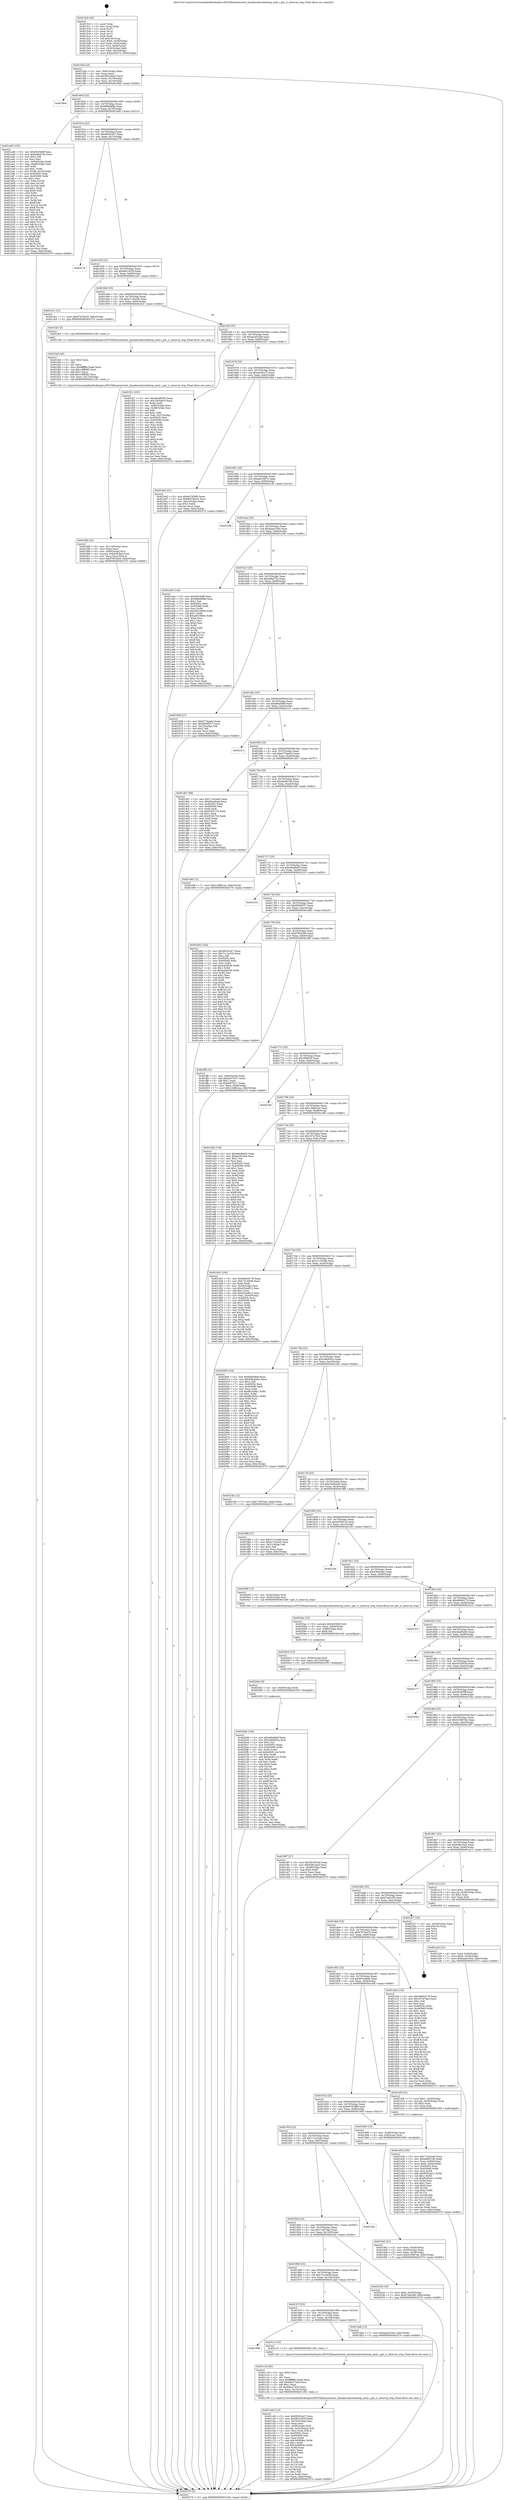 digraph "0x4015c0" {
  label = "0x4015c0 (/mnt/c/Users/mathe/Desktop/tcc/POCII/binaries/extr_linuxkernelschedstop_task.c_get_rr_interval_stop_Final-ollvm.out::main(0))"
  labelloc = "t"
  node[shape=record]

  Entry [label="",width=0.3,height=0.3,shape=circle,fillcolor=black,style=filled]
  "0x4015ed" [label="{
     0x4015ed [23]\l
     | [instrs]\l
     &nbsp;&nbsp;0x4015ed \<+3\>: mov -0x6c(%rbp),%eax\l
     &nbsp;&nbsp;0x4015f0 \<+2\>: mov %eax,%ecx\l
     &nbsp;&nbsp;0x4015f2 \<+6\>: sub $0x95534e52,%ecx\l
     &nbsp;&nbsp;0x4015f8 \<+3\>: mov %eax,-0x70(%rbp)\l
     &nbsp;&nbsp;0x4015fb \<+3\>: mov %ecx,-0x74(%rbp)\l
     &nbsp;&nbsp;0x4015fe \<+6\>: je 00000000004019bd \<main+0x3fd\>\l
  }"]
  "0x4019bd" [label="{
     0x4019bd\l
  }", style=dashed]
  "0x401604" [label="{
     0x401604 [22]\l
     | [instrs]\l
     &nbsp;&nbsp;0x401604 \<+5\>: jmp 0000000000401609 \<main+0x49\>\l
     &nbsp;&nbsp;0x401609 \<+3\>: mov -0x70(%rbp),%eax\l
     &nbsp;&nbsp;0x40160c \<+5\>: sub $0x988e888d,%eax\l
     &nbsp;&nbsp;0x401611 \<+3\>: mov %eax,-0x78(%rbp)\l
     &nbsp;&nbsp;0x401614 \<+6\>: je 0000000000401ad0 \<main+0x510\>\l
  }"]
  Exit [label="",width=0.3,height=0.3,shape=circle,fillcolor=black,style=filled,peripheries=2]
  "0x401ad0" [label="{
     0x401ad0 [152]\l
     | [instrs]\l
     &nbsp;&nbsp;0x401ad0 \<+5\>: mov $0x581f40ff,%eax\l
     &nbsp;&nbsp;0x401ad5 \<+5\>: mov $0xbafed75a,%ecx\l
     &nbsp;&nbsp;0x401ada \<+2\>: mov $0x1,%dl\l
     &nbsp;&nbsp;0x401adc \<+2\>: xor %esi,%esi\l
     &nbsp;&nbsp;0x401ade \<+3\>: mov -0x54(%rbp),%edi\l
     &nbsp;&nbsp;0x401ae1 \<+3\>: cmp -0x48(%rbp),%edi\l
     &nbsp;&nbsp;0x401ae4 \<+4\>: setl %r8b\l
     &nbsp;&nbsp;0x401ae8 \<+4\>: and $0x1,%r8b\l
     &nbsp;&nbsp;0x401aec \<+4\>: mov %r8b,-0x22(%rbp)\l
     &nbsp;&nbsp;0x401af0 \<+7\>: mov 0x40505c,%edi\l
     &nbsp;&nbsp;0x401af7 \<+8\>: mov 0x405060,%r9d\l
     &nbsp;&nbsp;0x401aff \<+3\>: sub $0x1,%esi\l
     &nbsp;&nbsp;0x401b02 \<+3\>: mov %edi,%r10d\l
     &nbsp;&nbsp;0x401b05 \<+3\>: add %esi,%r10d\l
     &nbsp;&nbsp;0x401b08 \<+4\>: imul %r10d,%edi\l
     &nbsp;&nbsp;0x401b0c \<+3\>: and $0x1,%edi\l
     &nbsp;&nbsp;0x401b0f \<+3\>: cmp $0x0,%edi\l
     &nbsp;&nbsp;0x401b12 \<+4\>: sete %r8b\l
     &nbsp;&nbsp;0x401b16 \<+4\>: cmp $0xa,%r9d\l
     &nbsp;&nbsp;0x401b1a \<+4\>: setl %r11b\l
     &nbsp;&nbsp;0x401b1e \<+3\>: mov %r8b,%bl\l
     &nbsp;&nbsp;0x401b21 \<+3\>: xor $0xff,%bl\l
     &nbsp;&nbsp;0x401b24 \<+3\>: mov %r11b,%r14b\l
     &nbsp;&nbsp;0x401b27 \<+4\>: xor $0xff,%r14b\l
     &nbsp;&nbsp;0x401b2b \<+3\>: xor $0x0,%dl\l
     &nbsp;&nbsp;0x401b2e \<+3\>: mov %bl,%r15b\l
     &nbsp;&nbsp;0x401b31 \<+4\>: and $0x0,%r15b\l
     &nbsp;&nbsp;0x401b35 \<+3\>: and %dl,%r8b\l
     &nbsp;&nbsp;0x401b38 \<+3\>: mov %r14b,%r12b\l
     &nbsp;&nbsp;0x401b3b \<+4\>: and $0x0,%r12b\l
     &nbsp;&nbsp;0x401b3f \<+3\>: and %dl,%r11b\l
     &nbsp;&nbsp;0x401b42 \<+3\>: or %r8b,%r15b\l
     &nbsp;&nbsp;0x401b45 \<+3\>: or %r11b,%r12b\l
     &nbsp;&nbsp;0x401b48 \<+3\>: xor %r12b,%r15b\l
     &nbsp;&nbsp;0x401b4b \<+3\>: or %r14b,%bl\l
     &nbsp;&nbsp;0x401b4e \<+3\>: xor $0xff,%bl\l
     &nbsp;&nbsp;0x401b51 \<+3\>: or $0x0,%dl\l
     &nbsp;&nbsp;0x401b54 \<+2\>: and %dl,%bl\l
     &nbsp;&nbsp;0x401b56 \<+3\>: or %bl,%r15b\l
     &nbsp;&nbsp;0x401b59 \<+4\>: test $0x1,%r15b\l
     &nbsp;&nbsp;0x401b5d \<+3\>: cmovne %ecx,%eax\l
     &nbsp;&nbsp;0x401b60 \<+3\>: mov %eax,-0x6c(%rbp)\l
     &nbsp;&nbsp;0x401b63 \<+5\>: jmp 0000000000402370 \<main+0xdb0\>\l
  }"]
  "0x40161a" [label="{
     0x40161a [22]\l
     | [instrs]\l
     &nbsp;&nbsp;0x40161a \<+5\>: jmp 000000000040161f \<main+0x5f\>\l
     &nbsp;&nbsp;0x40161f \<+3\>: mov -0x70(%rbp),%eax\l
     &nbsp;&nbsp;0x401622 \<+5\>: sub $0x9935cc67,%eax\l
     &nbsp;&nbsp;0x401627 \<+3\>: mov %eax,-0x7c(%rbp)\l
     &nbsp;&nbsp;0x40162a \<+6\>: je 0000000000402276 \<main+0xcb6\>\l
  }"]
  "0x4020db" [label="{
     0x4020db [144]\l
     | [instrs]\l
     &nbsp;&nbsp;0x4020db \<+5\>: mov $0xbfbd48df,%eax\l
     &nbsp;&nbsp;0x4020e0 \<+5\>: mov $0x246d041a,%esi\l
     &nbsp;&nbsp;0x4020e5 \<+2\>: mov $0x1,%cl\l
     &nbsp;&nbsp;0x4020e7 \<+7\>: mov 0x40505c,%edx\l
     &nbsp;&nbsp;0x4020ee \<+8\>: mov 0x405060,%r8d\l
     &nbsp;&nbsp;0x4020f6 \<+3\>: mov %edx,%r9d\l
     &nbsp;&nbsp;0x4020f9 \<+7\>: sub $0xb42911ce,%r9d\l
     &nbsp;&nbsp;0x402100 \<+4\>: sub $0x1,%r9d\l
     &nbsp;&nbsp;0x402104 \<+7\>: add $0xb42911ce,%r9d\l
     &nbsp;&nbsp;0x40210b \<+4\>: imul %r9d,%edx\l
     &nbsp;&nbsp;0x40210f \<+3\>: and $0x1,%edx\l
     &nbsp;&nbsp;0x402112 \<+3\>: cmp $0x0,%edx\l
     &nbsp;&nbsp;0x402115 \<+4\>: sete %r10b\l
     &nbsp;&nbsp;0x402119 \<+4\>: cmp $0xa,%r8d\l
     &nbsp;&nbsp;0x40211d \<+4\>: setl %r11b\l
     &nbsp;&nbsp;0x402121 \<+3\>: mov %r10b,%bl\l
     &nbsp;&nbsp;0x402124 \<+3\>: xor $0xff,%bl\l
     &nbsp;&nbsp;0x402127 \<+3\>: mov %r11b,%r14b\l
     &nbsp;&nbsp;0x40212a \<+4\>: xor $0xff,%r14b\l
     &nbsp;&nbsp;0x40212e \<+3\>: xor $0x1,%cl\l
     &nbsp;&nbsp;0x402131 \<+3\>: mov %bl,%r15b\l
     &nbsp;&nbsp;0x402134 \<+4\>: and $0xff,%r15b\l
     &nbsp;&nbsp;0x402138 \<+3\>: and %cl,%r10b\l
     &nbsp;&nbsp;0x40213b \<+3\>: mov %r14b,%r12b\l
     &nbsp;&nbsp;0x40213e \<+4\>: and $0xff,%r12b\l
     &nbsp;&nbsp;0x402142 \<+3\>: and %cl,%r11b\l
     &nbsp;&nbsp;0x402145 \<+3\>: or %r10b,%r15b\l
     &nbsp;&nbsp;0x402148 \<+3\>: or %r11b,%r12b\l
     &nbsp;&nbsp;0x40214b \<+3\>: xor %r12b,%r15b\l
     &nbsp;&nbsp;0x40214e \<+3\>: or %r14b,%bl\l
     &nbsp;&nbsp;0x402151 \<+3\>: xor $0xff,%bl\l
     &nbsp;&nbsp;0x402154 \<+3\>: or $0x1,%cl\l
     &nbsp;&nbsp;0x402157 \<+2\>: and %cl,%bl\l
     &nbsp;&nbsp;0x402159 \<+3\>: or %bl,%r15b\l
     &nbsp;&nbsp;0x40215c \<+4\>: test $0x1,%r15b\l
     &nbsp;&nbsp;0x402160 \<+3\>: cmovne %esi,%eax\l
     &nbsp;&nbsp;0x402163 \<+3\>: mov %eax,-0x6c(%rbp)\l
     &nbsp;&nbsp;0x402166 \<+5\>: jmp 0000000000402370 \<main+0xdb0\>\l
  }"]
  "0x402276" [label="{
     0x402276\l
  }", style=dashed]
  "0x401630" [label="{
     0x401630 [22]\l
     | [instrs]\l
     &nbsp;&nbsp;0x401630 \<+5\>: jmp 0000000000401635 \<main+0x75\>\l
     &nbsp;&nbsp;0x401635 \<+3\>: mov -0x70(%rbp),%eax\l
     &nbsp;&nbsp;0x401638 \<+5\>: sub $0x9b51933f,%eax\l
     &nbsp;&nbsp;0x40163d \<+3\>: mov %eax,-0x80(%rbp)\l
     &nbsp;&nbsp;0x401640 \<+6\>: je 0000000000401cb1 \<main+0x6f1\>\l
  }"]
  "0x4020d2" [label="{
     0x4020d2 [9]\l
     | [instrs]\l
     &nbsp;&nbsp;0x4020d2 \<+4\>: mov -0x60(%rbp),%rdi\l
     &nbsp;&nbsp;0x4020d6 \<+5\>: call 0000000000401030 \<free@plt\>\l
     | [calls]\l
     &nbsp;&nbsp;0x401030 \{1\} (unknown)\l
  }"]
  "0x401cb1" [label="{
     0x401cb1 [12]\l
     | [instrs]\l
     &nbsp;&nbsp;0x401cb1 \<+7\>: movl $0x67b7b419,-0x6c(%rbp)\l
     &nbsp;&nbsp;0x401cb8 \<+5\>: jmp 0000000000402370 \<main+0xdb0\>\l
  }"]
  "0x401646" [label="{
     0x401646 [25]\l
     | [instrs]\l
     &nbsp;&nbsp;0x401646 \<+5\>: jmp 000000000040164b \<main+0x8b\>\l
     &nbsp;&nbsp;0x40164b \<+3\>: mov -0x70(%rbp),%eax\l
     &nbsp;&nbsp;0x40164e \<+5\>: sub $0xa7142a56,%eax\l
     &nbsp;&nbsp;0x401653 \<+6\>: mov %eax,-0x84(%rbp)\l
     &nbsp;&nbsp;0x401659 \<+6\>: je 0000000000401fa3 \<main+0x9e3\>\l
  }"]
  "0x4020c3" [label="{
     0x4020c3 [15]\l
     | [instrs]\l
     &nbsp;&nbsp;0x4020c3 \<+4\>: mov -0x50(%rbp),%rdi\l
     &nbsp;&nbsp;0x4020c7 \<+6\>: mov %eax,-0x114(%rbp)\l
     &nbsp;&nbsp;0x4020cd \<+5\>: call 0000000000401030 \<free@plt\>\l
     | [calls]\l
     &nbsp;&nbsp;0x401030 \{1\} (unknown)\l
  }"]
  "0x401fa3" [label="{
     0x401fa3 [5]\l
     | [instrs]\l
     &nbsp;&nbsp;0x401fa3 \<+5\>: call 0000000000401160 \<next_i\>\l
     | [calls]\l
     &nbsp;&nbsp;0x401160 \{1\} (/mnt/c/Users/mathe/Desktop/tcc/POCII/binaries/extr_linuxkernelschedstop_task.c_get_rr_interval_stop_Final-ollvm.out::next_i)\l
  }"]
  "0x40165f" [label="{
     0x40165f [25]\l
     | [instrs]\l
     &nbsp;&nbsp;0x40165f \<+5\>: jmp 0000000000401664 \<main+0xa4\>\l
     &nbsp;&nbsp;0x401664 \<+3\>: mov -0x70(%rbp),%eax\l
     &nbsp;&nbsp;0x401667 \<+5\>: sub $0xabc910dd,%eax\l
     &nbsp;&nbsp;0x40166c \<+6\>: mov %eax,-0x88(%rbp)\l
     &nbsp;&nbsp;0x401672 \<+6\>: je 0000000000401f21 \<main+0x961\>\l
  }"]
  "0x4020ac" [label="{
     0x4020ac [23]\l
     | [instrs]\l
     &nbsp;&nbsp;0x4020ac \<+10\>: movabs $0x4030b6,%rdi\l
     &nbsp;&nbsp;0x4020b6 \<+3\>: mov %eax,-0x68(%rbp)\l
     &nbsp;&nbsp;0x4020b9 \<+3\>: mov -0x68(%rbp),%esi\l
     &nbsp;&nbsp;0x4020bc \<+2\>: mov $0x0,%al\l
     &nbsp;&nbsp;0x4020be \<+5\>: call 0000000000401040 \<printf@plt\>\l
     | [calls]\l
     &nbsp;&nbsp;0x401040 \{1\} (unknown)\l
  }"]
  "0x401f21" [label="{
     0x401f21 [103]\l
     | [instrs]\l
     &nbsp;&nbsp;0x401f21 \<+5\>: mov $0xebbd6a03,%eax\l
     &nbsp;&nbsp;0x401f26 \<+5\>: mov $0x33e5dec5,%ecx\l
     &nbsp;&nbsp;0x401f2b \<+2\>: xor %edx,%edx\l
     &nbsp;&nbsp;0x401f2d \<+3\>: mov -0x64(%rbp),%esi\l
     &nbsp;&nbsp;0x401f30 \<+3\>: cmp -0x58(%rbp),%esi\l
     &nbsp;&nbsp;0x401f33 \<+4\>: setl %dil\l
     &nbsp;&nbsp;0x401f37 \<+4\>: and $0x1,%dil\l
     &nbsp;&nbsp;0x401f3b \<+4\>: mov %dil,-0x21(%rbp)\l
     &nbsp;&nbsp;0x401f3f \<+7\>: mov 0x40505c,%esi\l
     &nbsp;&nbsp;0x401f46 \<+8\>: mov 0x405060,%r8d\l
     &nbsp;&nbsp;0x401f4e \<+3\>: sub $0x1,%edx\l
     &nbsp;&nbsp;0x401f51 \<+3\>: mov %esi,%r9d\l
     &nbsp;&nbsp;0x401f54 \<+3\>: add %edx,%r9d\l
     &nbsp;&nbsp;0x401f57 \<+4\>: imul %r9d,%esi\l
     &nbsp;&nbsp;0x401f5b \<+3\>: and $0x1,%esi\l
     &nbsp;&nbsp;0x401f5e \<+3\>: cmp $0x0,%esi\l
     &nbsp;&nbsp;0x401f61 \<+4\>: sete %dil\l
     &nbsp;&nbsp;0x401f65 \<+4\>: cmp $0xa,%r8d\l
     &nbsp;&nbsp;0x401f69 \<+4\>: setl %r10b\l
     &nbsp;&nbsp;0x401f6d \<+3\>: mov %dil,%r11b\l
     &nbsp;&nbsp;0x401f70 \<+3\>: and %r10b,%r11b\l
     &nbsp;&nbsp;0x401f73 \<+3\>: xor %r10b,%dil\l
     &nbsp;&nbsp;0x401f76 \<+3\>: or %dil,%r11b\l
     &nbsp;&nbsp;0x401f79 \<+4\>: test $0x1,%r11b\l
     &nbsp;&nbsp;0x401f7d \<+3\>: cmovne %ecx,%eax\l
     &nbsp;&nbsp;0x401f80 \<+3\>: mov %eax,-0x6c(%rbp)\l
     &nbsp;&nbsp;0x401f83 \<+5\>: jmp 0000000000402370 \<main+0xdb0\>\l
  }"]
  "0x401678" [label="{
     0x401678 [25]\l
     | [instrs]\l
     &nbsp;&nbsp;0x401678 \<+5\>: jmp 000000000040167d \<main+0xbd\>\l
     &nbsp;&nbsp;0x40167d \<+3\>: mov -0x70(%rbp),%eax\l
     &nbsp;&nbsp;0x401680 \<+5\>: sub $0xae3fce72,%eax\l
     &nbsp;&nbsp;0x401685 \<+6\>: mov %eax,-0x8c(%rbp)\l
     &nbsp;&nbsp;0x40168b \<+6\>: je 00000000004019a2 \<main+0x3e2\>\l
  }"]
  "0x401fd0" [label="{
     0x401fd0 [32]\l
     | [instrs]\l
     &nbsp;&nbsp;0x401fd0 \<+6\>: mov -0x110(%rbp),%ecx\l
     &nbsp;&nbsp;0x401fd6 \<+3\>: imul %eax,%ecx\l
     &nbsp;&nbsp;0x401fd9 \<+4\>: mov -0x60(%rbp),%rsi\l
     &nbsp;&nbsp;0x401fdd \<+4\>: movslq -0x64(%rbp),%rdi\l
     &nbsp;&nbsp;0x401fe1 \<+3\>: mov %ecx,(%rsi,%rdi,4)\l
     &nbsp;&nbsp;0x401fe4 \<+7\>: movl $0xf79532b0,-0x6c(%rbp)\l
     &nbsp;&nbsp;0x401feb \<+5\>: jmp 0000000000402370 \<main+0xdb0\>\l
  }"]
  "0x4019a2" [label="{
     0x4019a2 [27]\l
     | [instrs]\l
     &nbsp;&nbsp;0x4019a2 \<+5\>: mov $0x6e7829f0,%eax\l
     &nbsp;&nbsp;0x4019a7 \<+5\>: mov $0x95534e52,%ecx\l
     &nbsp;&nbsp;0x4019ac \<+3\>: mov -0x2c(%rbp),%edx\l
     &nbsp;&nbsp;0x4019af \<+3\>: cmp $0x2,%edx\l
     &nbsp;&nbsp;0x4019b2 \<+3\>: cmovne %ecx,%eax\l
     &nbsp;&nbsp;0x4019b5 \<+3\>: mov %eax,-0x6c(%rbp)\l
     &nbsp;&nbsp;0x4019b8 \<+5\>: jmp 0000000000402370 \<main+0xdb0\>\l
  }"]
  "0x401691" [label="{
     0x401691 [25]\l
     | [instrs]\l
     &nbsp;&nbsp;0x401691 \<+5\>: jmp 0000000000401696 \<main+0xd6\>\l
     &nbsp;&nbsp;0x401696 \<+3\>: mov -0x70(%rbp),%eax\l
     &nbsp;&nbsp;0x401699 \<+5\>: sub $0xae81987e,%eax\l
     &nbsp;&nbsp;0x40169e \<+6\>: mov %eax,-0x90(%rbp)\l
     &nbsp;&nbsp;0x4016a4 \<+6\>: je 00000000004021db \<main+0xc1b\>\l
  }"]
  "0x402370" [label="{
     0x402370 [5]\l
     | [instrs]\l
     &nbsp;&nbsp;0x402370 \<+5\>: jmp 00000000004015ed \<main+0x2d\>\l
  }"]
  "0x4015c0" [label="{
     0x4015c0 [45]\l
     | [instrs]\l
     &nbsp;&nbsp;0x4015c0 \<+1\>: push %rbp\l
     &nbsp;&nbsp;0x4015c1 \<+3\>: mov %rsp,%rbp\l
     &nbsp;&nbsp;0x4015c4 \<+2\>: push %r15\l
     &nbsp;&nbsp;0x4015c6 \<+2\>: push %r14\l
     &nbsp;&nbsp;0x4015c8 \<+2\>: push %r12\l
     &nbsp;&nbsp;0x4015ca \<+1\>: push %rbx\l
     &nbsp;&nbsp;0x4015cb \<+7\>: sub $0x100,%rsp\l
     &nbsp;&nbsp;0x4015d2 \<+7\>: movl $0x0,-0x30(%rbp)\l
     &nbsp;&nbsp;0x4015d9 \<+3\>: mov %edi,-0x34(%rbp)\l
     &nbsp;&nbsp;0x4015dc \<+4\>: mov %rsi,-0x40(%rbp)\l
     &nbsp;&nbsp;0x4015e0 \<+3\>: mov -0x34(%rbp),%edi\l
     &nbsp;&nbsp;0x4015e3 \<+3\>: mov %edi,-0x2c(%rbp)\l
     &nbsp;&nbsp;0x4015e6 \<+7\>: movl $0xae3fce72,-0x6c(%rbp)\l
  }"]
  "0x401fa8" [label="{
     0x401fa8 [40]\l
     | [instrs]\l
     &nbsp;&nbsp;0x401fa8 \<+5\>: mov $0x2,%ecx\l
     &nbsp;&nbsp;0x401fad \<+1\>: cltd\l
     &nbsp;&nbsp;0x401fae \<+2\>: idiv %ecx\l
     &nbsp;&nbsp;0x401fb0 \<+6\>: imul $0xfffffffe,%edx,%ecx\l
     &nbsp;&nbsp;0x401fb6 \<+6\>: sub $0xcc8f8df2,%ecx\l
     &nbsp;&nbsp;0x401fbc \<+3\>: add $0x1,%ecx\l
     &nbsp;&nbsp;0x401fbf \<+6\>: add $0xcc8f8df2,%ecx\l
     &nbsp;&nbsp;0x401fc5 \<+6\>: mov %ecx,-0x110(%rbp)\l
     &nbsp;&nbsp;0x401fcb \<+5\>: call 0000000000401160 \<next_i\>\l
     | [calls]\l
     &nbsp;&nbsp;0x401160 \{1\} (/mnt/c/Users/mathe/Desktop/tcc/POCII/binaries/extr_linuxkernelschedstop_task.c_get_rr_interval_stop_Final-ollvm.out::next_i)\l
  }"]
  "0x4021db" [label="{
     0x4021db\l
  }", style=dashed]
  "0x4016aa" [label="{
     0x4016aa [25]\l
     | [instrs]\l
     &nbsp;&nbsp;0x4016aa \<+5\>: jmp 00000000004016af \<main+0xef\>\l
     &nbsp;&nbsp;0x4016af \<+3\>: mov -0x70(%rbp),%eax\l
     &nbsp;&nbsp;0x4016b2 \<+5\>: sub $0xbaa41044,%eax\l
     &nbsp;&nbsp;0x4016b7 \<+6\>: mov %eax,-0x94(%rbp)\l
     &nbsp;&nbsp;0x4016bd \<+6\>: je 0000000000401a40 \<main+0x480\>\l
  }"]
  "0x401e26" [label="{
     0x401e26 [105]\l
     | [instrs]\l
     &nbsp;&nbsp;0x401e26 \<+5\>: mov $0x712e2ea0,%ecx\l
     &nbsp;&nbsp;0x401e2b \<+5\>: mov $0xdbdf314b,%edx\l
     &nbsp;&nbsp;0x401e30 \<+4\>: mov %rax,-0x60(%rbp)\l
     &nbsp;&nbsp;0x401e34 \<+7\>: movl $0x0,-0x64(%rbp)\l
     &nbsp;&nbsp;0x401e3b \<+7\>: mov 0x40505c,%esi\l
     &nbsp;&nbsp;0x401e42 \<+8\>: mov 0x405060,%r8d\l
     &nbsp;&nbsp;0x401e4a \<+3\>: mov %esi,%r9d\l
     &nbsp;&nbsp;0x401e4d \<+7\>: add $0x9565ad11,%r9d\l
     &nbsp;&nbsp;0x401e54 \<+4\>: sub $0x1,%r9d\l
     &nbsp;&nbsp;0x401e58 \<+7\>: sub $0x9565ad11,%r9d\l
     &nbsp;&nbsp;0x401e5f \<+4\>: imul %r9d,%esi\l
     &nbsp;&nbsp;0x401e63 \<+3\>: and $0x1,%esi\l
     &nbsp;&nbsp;0x401e66 \<+3\>: cmp $0x0,%esi\l
     &nbsp;&nbsp;0x401e69 \<+4\>: sete %r10b\l
     &nbsp;&nbsp;0x401e6d \<+4\>: cmp $0xa,%r8d\l
     &nbsp;&nbsp;0x401e71 \<+4\>: setl %r11b\l
     &nbsp;&nbsp;0x401e75 \<+3\>: mov %r10b,%bl\l
     &nbsp;&nbsp;0x401e78 \<+3\>: and %r11b,%bl\l
     &nbsp;&nbsp;0x401e7b \<+3\>: xor %r11b,%r10b\l
     &nbsp;&nbsp;0x401e7e \<+3\>: or %r10b,%bl\l
     &nbsp;&nbsp;0x401e81 \<+3\>: test $0x1,%bl\l
     &nbsp;&nbsp;0x401e84 \<+3\>: cmovne %edx,%ecx\l
     &nbsp;&nbsp;0x401e87 \<+3\>: mov %ecx,-0x6c(%rbp)\l
     &nbsp;&nbsp;0x401e8a \<+5\>: jmp 0000000000402370 \<main+0xdb0\>\l
  }"]
  "0x401a40" [label="{
     0x401a40 [144]\l
     | [instrs]\l
     &nbsp;&nbsp;0x401a40 \<+5\>: mov $0x581f40ff,%eax\l
     &nbsp;&nbsp;0x401a45 \<+5\>: mov $0x988e888d,%ecx\l
     &nbsp;&nbsp;0x401a4a \<+2\>: mov $0x1,%dl\l
     &nbsp;&nbsp;0x401a4c \<+7\>: mov 0x40505c,%esi\l
     &nbsp;&nbsp;0x401a53 \<+7\>: mov 0x405060,%edi\l
     &nbsp;&nbsp;0x401a5a \<+3\>: mov %esi,%r8d\l
     &nbsp;&nbsp;0x401a5d \<+7\>: add $0xe931680d,%r8d\l
     &nbsp;&nbsp;0x401a64 \<+4\>: sub $0x1,%r8d\l
     &nbsp;&nbsp;0x401a68 \<+7\>: sub $0xe931680d,%r8d\l
     &nbsp;&nbsp;0x401a6f \<+4\>: imul %r8d,%esi\l
     &nbsp;&nbsp;0x401a73 \<+3\>: and $0x1,%esi\l
     &nbsp;&nbsp;0x401a76 \<+3\>: cmp $0x0,%esi\l
     &nbsp;&nbsp;0x401a79 \<+4\>: sete %r9b\l
     &nbsp;&nbsp;0x401a7d \<+3\>: cmp $0xa,%edi\l
     &nbsp;&nbsp;0x401a80 \<+4\>: setl %r10b\l
     &nbsp;&nbsp;0x401a84 \<+3\>: mov %r9b,%r11b\l
     &nbsp;&nbsp;0x401a87 \<+4\>: xor $0xff,%r11b\l
     &nbsp;&nbsp;0x401a8b \<+3\>: mov %r10b,%bl\l
     &nbsp;&nbsp;0x401a8e \<+3\>: xor $0xff,%bl\l
     &nbsp;&nbsp;0x401a91 \<+3\>: xor $0x0,%dl\l
     &nbsp;&nbsp;0x401a94 \<+3\>: mov %r11b,%r14b\l
     &nbsp;&nbsp;0x401a97 \<+4\>: and $0x0,%r14b\l
     &nbsp;&nbsp;0x401a9b \<+3\>: and %dl,%r9b\l
     &nbsp;&nbsp;0x401a9e \<+3\>: mov %bl,%r15b\l
     &nbsp;&nbsp;0x401aa1 \<+4\>: and $0x0,%r15b\l
     &nbsp;&nbsp;0x401aa5 \<+3\>: and %dl,%r10b\l
     &nbsp;&nbsp;0x401aa8 \<+3\>: or %r9b,%r14b\l
     &nbsp;&nbsp;0x401aab \<+3\>: or %r10b,%r15b\l
     &nbsp;&nbsp;0x401aae \<+3\>: xor %r15b,%r14b\l
     &nbsp;&nbsp;0x401ab1 \<+3\>: or %bl,%r11b\l
     &nbsp;&nbsp;0x401ab4 \<+4\>: xor $0xff,%r11b\l
     &nbsp;&nbsp;0x401ab8 \<+3\>: or $0x0,%dl\l
     &nbsp;&nbsp;0x401abb \<+3\>: and %dl,%r11b\l
     &nbsp;&nbsp;0x401abe \<+3\>: or %r11b,%r14b\l
     &nbsp;&nbsp;0x401ac1 \<+4\>: test $0x1,%r14b\l
     &nbsp;&nbsp;0x401ac5 \<+3\>: cmovne %ecx,%eax\l
     &nbsp;&nbsp;0x401ac8 \<+3\>: mov %eax,-0x6c(%rbp)\l
     &nbsp;&nbsp;0x401acb \<+5\>: jmp 0000000000402370 \<main+0xdb0\>\l
  }"]
  "0x4016c3" [label="{
     0x4016c3 [25]\l
     | [instrs]\l
     &nbsp;&nbsp;0x4016c3 \<+5\>: jmp 00000000004016c8 \<main+0x108\>\l
     &nbsp;&nbsp;0x4016c8 \<+3\>: mov -0x70(%rbp),%eax\l
     &nbsp;&nbsp;0x4016cb \<+5\>: sub $0xbafed75a,%eax\l
     &nbsp;&nbsp;0x4016d0 \<+6\>: mov %eax,-0x98(%rbp)\l
     &nbsp;&nbsp;0x4016d6 \<+6\>: je 0000000000401b68 \<main+0x5a8\>\l
  }"]
  "0x401c40" [label="{
     0x401c40 [113]\l
     | [instrs]\l
     &nbsp;&nbsp;0x401c40 \<+5\>: mov $0x9935cc67,%ecx\l
     &nbsp;&nbsp;0x401c45 \<+5\>: mov $0x9b51933f,%edx\l
     &nbsp;&nbsp;0x401c4a \<+6\>: mov -0x10c(%rbp),%esi\l
     &nbsp;&nbsp;0x401c50 \<+3\>: imul %eax,%esi\l
     &nbsp;&nbsp;0x401c53 \<+4\>: mov -0x50(%rbp),%rdi\l
     &nbsp;&nbsp;0x401c57 \<+4\>: movslq -0x54(%rbp),%r8\l
     &nbsp;&nbsp;0x401c5b \<+4\>: mov %esi,(%rdi,%r8,4)\l
     &nbsp;&nbsp;0x401c5f \<+7\>: mov 0x40505c,%eax\l
     &nbsp;&nbsp;0x401c66 \<+7\>: mov 0x405060,%esi\l
     &nbsp;&nbsp;0x401c6d \<+3\>: mov %eax,%r9d\l
     &nbsp;&nbsp;0x401c70 \<+7\>: add $0x3a5909ec,%r9d\l
     &nbsp;&nbsp;0x401c77 \<+4\>: sub $0x1,%r9d\l
     &nbsp;&nbsp;0x401c7b \<+7\>: sub $0x3a5909ec,%r9d\l
     &nbsp;&nbsp;0x401c82 \<+4\>: imul %r9d,%eax\l
     &nbsp;&nbsp;0x401c86 \<+3\>: and $0x1,%eax\l
     &nbsp;&nbsp;0x401c89 \<+3\>: cmp $0x0,%eax\l
     &nbsp;&nbsp;0x401c8c \<+4\>: sete %r10b\l
     &nbsp;&nbsp;0x401c90 \<+3\>: cmp $0xa,%esi\l
     &nbsp;&nbsp;0x401c93 \<+4\>: setl %r11b\l
     &nbsp;&nbsp;0x401c97 \<+3\>: mov %r10b,%bl\l
     &nbsp;&nbsp;0x401c9a \<+3\>: and %r11b,%bl\l
     &nbsp;&nbsp;0x401c9d \<+3\>: xor %r11b,%r10b\l
     &nbsp;&nbsp;0x401ca0 \<+3\>: or %r10b,%bl\l
     &nbsp;&nbsp;0x401ca3 \<+3\>: test $0x1,%bl\l
     &nbsp;&nbsp;0x401ca6 \<+3\>: cmovne %edx,%ecx\l
     &nbsp;&nbsp;0x401ca9 \<+3\>: mov %ecx,-0x6c(%rbp)\l
     &nbsp;&nbsp;0x401cac \<+5\>: jmp 0000000000402370 \<main+0xdb0\>\l
  }"]
  "0x401b68" [label="{
     0x401b68 [27]\l
     | [instrs]\l
     &nbsp;&nbsp;0x401b68 \<+5\>: mov $0xd77daa5e,%eax\l
     &nbsp;&nbsp;0x401b6d \<+5\>: mov $0xf4938557,%ecx\l
     &nbsp;&nbsp;0x401b72 \<+3\>: mov -0x22(%rbp),%dl\l
     &nbsp;&nbsp;0x401b75 \<+3\>: test $0x1,%dl\l
     &nbsp;&nbsp;0x401b78 \<+3\>: cmovne %ecx,%eax\l
     &nbsp;&nbsp;0x401b7b \<+3\>: mov %eax,-0x6c(%rbp)\l
     &nbsp;&nbsp;0x401b7e \<+5\>: jmp 0000000000402370 \<main+0xdb0\>\l
  }"]
  "0x4016dc" [label="{
     0x4016dc [25]\l
     | [instrs]\l
     &nbsp;&nbsp;0x4016dc \<+5\>: jmp 00000000004016e1 \<main+0x121\>\l
     &nbsp;&nbsp;0x4016e1 \<+3\>: mov -0x70(%rbp),%eax\l
     &nbsp;&nbsp;0x4016e4 \<+5\>: sub $0xbfbd48df,%eax\l
     &nbsp;&nbsp;0x4016e9 \<+6\>: mov %eax,-0x9c(%rbp)\l
     &nbsp;&nbsp;0x4016ef \<+6\>: je 000000000040231c \<main+0xd5c\>\l
  }"]
  "0x401c18" [label="{
     0x401c18 [40]\l
     | [instrs]\l
     &nbsp;&nbsp;0x401c18 \<+5\>: mov $0x2,%ecx\l
     &nbsp;&nbsp;0x401c1d \<+1\>: cltd\l
     &nbsp;&nbsp;0x401c1e \<+2\>: idiv %ecx\l
     &nbsp;&nbsp;0x401c20 \<+6\>: imul $0xfffffffe,%edx,%ecx\l
     &nbsp;&nbsp;0x401c26 \<+6\>: add $0xb8e27428,%ecx\l
     &nbsp;&nbsp;0x401c2c \<+3\>: add $0x1,%ecx\l
     &nbsp;&nbsp;0x401c2f \<+6\>: sub $0xb8e27428,%ecx\l
     &nbsp;&nbsp;0x401c35 \<+6\>: mov %ecx,-0x10c(%rbp)\l
     &nbsp;&nbsp;0x401c3b \<+5\>: call 0000000000401160 \<next_i\>\l
     | [calls]\l
     &nbsp;&nbsp;0x401160 \{1\} (/mnt/c/Users/mathe/Desktop/tcc/POCII/binaries/extr_linuxkernelschedstop_task.c_get_rr_interval_stop_Final-ollvm.out::next_i)\l
  }"]
  "0x40231c" [label="{
     0x40231c\l
  }", style=dashed]
  "0x4016f5" [label="{
     0x4016f5 [25]\l
     | [instrs]\l
     &nbsp;&nbsp;0x4016f5 \<+5\>: jmp 00000000004016fa \<main+0x13a\>\l
     &nbsp;&nbsp;0x4016fa \<+3\>: mov -0x70(%rbp),%eax\l
     &nbsp;&nbsp;0x4016fd \<+5\>: sub $0xd77daa5e,%eax\l
     &nbsp;&nbsp;0x401702 \<+6\>: mov %eax,-0xa0(%rbp)\l
     &nbsp;&nbsp;0x401708 \<+6\>: je 0000000000401db7 \<main+0x7f7\>\l
  }"]
  "0x401998" [label="{
     0x401998\l
  }", style=dashed]
  "0x401db7" [label="{
     0x401db7 [88]\l
     | [instrs]\l
     &nbsp;&nbsp;0x401db7 \<+5\>: mov $0x712e2ea0,%eax\l
     &nbsp;&nbsp;0x401dbc \<+5\>: mov $0x69ca4bda,%ecx\l
     &nbsp;&nbsp;0x401dc1 \<+7\>: mov 0x40505c,%edx\l
     &nbsp;&nbsp;0x401dc8 \<+7\>: mov 0x405060,%esi\l
     &nbsp;&nbsp;0x401dcf \<+2\>: mov %edx,%edi\l
     &nbsp;&nbsp;0x401dd1 \<+6\>: sub $0xf330c734,%edi\l
     &nbsp;&nbsp;0x401dd7 \<+3\>: sub $0x1,%edi\l
     &nbsp;&nbsp;0x401dda \<+6\>: add $0xf330c734,%edi\l
     &nbsp;&nbsp;0x401de0 \<+3\>: imul %edi,%edx\l
     &nbsp;&nbsp;0x401de3 \<+3\>: and $0x1,%edx\l
     &nbsp;&nbsp;0x401de6 \<+3\>: cmp $0x0,%edx\l
     &nbsp;&nbsp;0x401de9 \<+4\>: sete %r8b\l
     &nbsp;&nbsp;0x401ded \<+3\>: cmp $0xa,%esi\l
     &nbsp;&nbsp;0x401df0 \<+4\>: setl %r9b\l
     &nbsp;&nbsp;0x401df4 \<+3\>: mov %r8b,%r10b\l
     &nbsp;&nbsp;0x401df7 \<+3\>: and %r9b,%r10b\l
     &nbsp;&nbsp;0x401dfa \<+3\>: xor %r9b,%r8b\l
     &nbsp;&nbsp;0x401dfd \<+3\>: or %r8b,%r10b\l
     &nbsp;&nbsp;0x401e00 \<+4\>: test $0x1,%r10b\l
     &nbsp;&nbsp;0x401e04 \<+3\>: cmovne %ecx,%eax\l
     &nbsp;&nbsp;0x401e07 \<+3\>: mov %eax,-0x6c(%rbp)\l
     &nbsp;&nbsp;0x401e0a \<+5\>: jmp 0000000000402370 \<main+0xdb0\>\l
  }"]
  "0x40170e" [label="{
     0x40170e [25]\l
     | [instrs]\l
     &nbsp;&nbsp;0x40170e \<+5\>: jmp 0000000000401713 \<main+0x153\>\l
     &nbsp;&nbsp;0x401713 \<+3\>: mov -0x70(%rbp),%eax\l
     &nbsp;&nbsp;0x401716 \<+5\>: sub $0xdbdf314b,%eax\l
     &nbsp;&nbsp;0x40171b \<+6\>: mov %eax,-0xa4(%rbp)\l
     &nbsp;&nbsp;0x401721 \<+6\>: je 0000000000401e8f \<main+0x8cf\>\l
  }"]
  "0x401c13" [label="{
     0x401c13 [5]\l
     | [instrs]\l
     &nbsp;&nbsp;0x401c13 \<+5\>: call 0000000000401160 \<next_i\>\l
     | [calls]\l
     &nbsp;&nbsp;0x401160 \{1\} (/mnt/c/Users/mathe/Desktop/tcc/POCII/binaries/extr_linuxkernelschedstop_task.c_get_rr_interval_stop_Final-ollvm.out::next_i)\l
  }"]
  "0x401e8f" [label="{
     0x401e8f [12]\l
     | [instrs]\l
     &nbsp;&nbsp;0x401e8f \<+7\>: movl $0x13d8b1ae,-0x6c(%rbp)\l
     &nbsp;&nbsp;0x401e96 \<+5\>: jmp 0000000000402370 \<main+0xdb0\>\l
  }"]
  "0x401727" [label="{
     0x401727 [25]\l
     | [instrs]\l
     &nbsp;&nbsp;0x401727 \<+5\>: jmp 000000000040172c \<main+0x16c\>\l
     &nbsp;&nbsp;0x40172c \<+3\>: mov -0x70(%rbp),%eax\l
     &nbsp;&nbsp;0x40172f \<+5\>: sub $0xebbd6a03,%eax\l
     &nbsp;&nbsp;0x401734 \<+6\>: mov %eax,-0xa8(%rbp)\l
     &nbsp;&nbsp;0x40173a \<+6\>: je 0000000000402310 \<main+0xd50\>\l
  }"]
  "0x40197f" [label="{
     0x40197f [25]\l
     | [instrs]\l
     &nbsp;&nbsp;0x40197f \<+5\>: jmp 0000000000401984 \<main+0x3c4\>\l
     &nbsp;&nbsp;0x401984 \<+3\>: mov -0x70(%rbp),%eax\l
     &nbsp;&nbsp;0x401987 \<+5\>: sub $0x7c11e22b,%eax\l
     &nbsp;&nbsp;0x40198c \<+6\>: mov %eax,-0x108(%rbp)\l
     &nbsp;&nbsp;0x401992 \<+6\>: je 0000000000401c13 \<main+0x653\>\l
  }"]
  "0x402310" [label="{
     0x402310\l
  }", style=dashed]
  "0x401740" [label="{
     0x401740 [25]\l
     | [instrs]\l
     &nbsp;&nbsp;0x401740 \<+5\>: jmp 0000000000401745 \<main+0x185\>\l
     &nbsp;&nbsp;0x401745 \<+3\>: mov -0x70(%rbp),%eax\l
     &nbsp;&nbsp;0x401748 \<+5\>: sub $0xf4938557,%eax\l
     &nbsp;&nbsp;0x40174d \<+6\>: mov %eax,-0xac(%rbp)\l
     &nbsp;&nbsp;0x401753 \<+6\>: je 0000000000401b83 \<main+0x5c3\>\l
  }"]
  "0x401dab" [label="{
     0x401dab [12]\l
     | [instrs]\l
     &nbsp;&nbsp;0x401dab \<+7\>: movl $0xbaa41044,-0x6c(%rbp)\l
     &nbsp;&nbsp;0x401db2 \<+5\>: jmp 0000000000402370 \<main+0xdb0\>\l
  }"]
  "0x401b83" [label="{
     0x401b83 [144]\l
     | [instrs]\l
     &nbsp;&nbsp;0x401b83 \<+5\>: mov $0x9935cc67,%eax\l
     &nbsp;&nbsp;0x401b88 \<+5\>: mov $0x7c11e22b,%ecx\l
     &nbsp;&nbsp;0x401b8d \<+2\>: mov $0x1,%dl\l
     &nbsp;&nbsp;0x401b8f \<+7\>: mov 0x40505c,%esi\l
     &nbsp;&nbsp;0x401b96 \<+7\>: mov 0x405060,%edi\l
     &nbsp;&nbsp;0x401b9d \<+3\>: mov %esi,%r8d\l
     &nbsp;&nbsp;0x401ba0 \<+7\>: add $0xeab46cfb,%r8d\l
     &nbsp;&nbsp;0x401ba7 \<+4\>: sub $0x1,%r8d\l
     &nbsp;&nbsp;0x401bab \<+7\>: sub $0xeab46cfb,%r8d\l
     &nbsp;&nbsp;0x401bb2 \<+4\>: imul %r8d,%esi\l
     &nbsp;&nbsp;0x401bb6 \<+3\>: and $0x1,%esi\l
     &nbsp;&nbsp;0x401bb9 \<+3\>: cmp $0x0,%esi\l
     &nbsp;&nbsp;0x401bbc \<+4\>: sete %r9b\l
     &nbsp;&nbsp;0x401bc0 \<+3\>: cmp $0xa,%edi\l
     &nbsp;&nbsp;0x401bc3 \<+4\>: setl %r10b\l
     &nbsp;&nbsp;0x401bc7 \<+3\>: mov %r9b,%r11b\l
     &nbsp;&nbsp;0x401bca \<+4\>: xor $0xff,%r11b\l
     &nbsp;&nbsp;0x401bce \<+3\>: mov %r10b,%bl\l
     &nbsp;&nbsp;0x401bd1 \<+3\>: xor $0xff,%bl\l
     &nbsp;&nbsp;0x401bd4 \<+3\>: xor $0x0,%dl\l
     &nbsp;&nbsp;0x401bd7 \<+3\>: mov %r11b,%r14b\l
     &nbsp;&nbsp;0x401bda \<+4\>: and $0x0,%r14b\l
     &nbsp;&nbsp;0x401bde \<+3\>: and %dl,%r9b\l
     &nbsp;&nbsp;0x401be1 \<+3\>: mov %bl,%r15b\l
     &nbsp;&nbsp;0x401be4 \<+4\>: and $0x0,%r15b\l
     &nbsp;&nbsp;0x401be8 \<+3\>: and %dl,%r10b\l
     &nbsp;&nbsp;0x401beb \<+3\>: or %r9b,%r14b\l
     &nbsp;&nbsp;0x401bee \<+3\>: or %r10b,%r15b\l
     &nbsp;&nbsp;0x401bf1 \<+3\>: xor %r15b,%r14b\l
     &nbsp;&nbsp;0x401bf4 \<+3\>: or %bl,%r11b\l
     &nbsp;&nbsp;0x401bf7 \<+4\>: xor $0xff,%r11b\l
     &nbsp;&nbsp;0x401bfb \<+3\>: or $0x0,%dl\l
     &nbsp;&nbsp;0x401bfe \<+3\>: and %dl,%r11b\l
     &nbsp;&nbsp;0x401c01 \<+3\>: or %r11b,%r14b\l
     &nbsp;&nbsp;0x401c04 \<+4\>: test $0x1,%r14b\l
     &nbsp;&nbsp;0x401c08 \<+3\>: cmovne %ecx,%eax\l
     &nbsp;&nbsp;0x401c0b \<+3\>: mov %eax,-0x6c(%rbp)\l
     &nbsp;&nbsp;0x401c0e \<+5\>: jmp 0000000000402370 \<main+0xdb0\>\l
  }"]
  "0x401759" [label="{
     0x401759 [25]\l
     | [instrs]\l
     &nbsp;&nbsp;0x401759 \<+5\>: jmp 000000000040175e \<main+0x19e\>\l
     &nbsp;&nbsp;0x40175e \<+3\>: mov -0x70(%rbp),%eax\l
     &nbsp;&nbsp;0x401761 \<+5\>: sub $0xf79532b0,%eax\l
     &nbsp;&nbsp;0x401766 \<+6\>: mov %eax,-0xb0(%rbp)\l
     &nbsp;&nbsp;0x40176c \<+6\>: je 0000000000401ff0 \<main+0xa30\>\l
  }"]
  "0x401966" [label="{
     0x401966 [25]\l
     | [instrs]\l
     &nbsp;&nbsp;0x401966 \<+5\>: jmp 000000000040196b \<main+0x3ab\>\l
     &nbsp;&nbsp;0x40196b \<+3\>: mov -0x70(%rbp),%eax\l
     &nbsp;&nbsp;0x40196e \<+5\>: sub $0x72cc0e58,%eax\l
     &nbsp;&nbsp;0x401973 \<+6\>: mov %eax,-0x104(%rbp)\l
     &nbsp;&nbsp;0x401979 \<+6\>: je 0000000000401dab \<main+0x7eb\>\l
  }"]
  "0x401ff0" [label="{
     0x401ff0 [31]\l
     | [instrs]\l
     &nbsp;&nbsp;0x401ff0 \<+3\>: mov -0x64(%rbp),%eax\l
     &nbsp;&nbsp;0x401ff3 \<+5\>: add $0xdc675cc7,%eax\l
     &nbsp;&nbsp;0x401ff8 \<+3\>: add $0x1,%eax\l
     &nbsp;&nbsp;0x401ffb \<+5\>: sub $0xdc675cc7,%eax\l
     &nbsp;&nbsp;0x402000 \<+3\>: mov %eax,-0x64(%rbp)\l
     &nbsp;&nbsp;0x402003 \<+7\>: movl $0x13d8b1ae,-0x6c(%rbp)\l
     &nbsp;&nbsp;0x40200a \<+5\>: jmp 0000000000402370 \<main+0xdb0\>\l
  }"]
  "0x401772" [label="{
     0x401772 [25]\l
     | [instrs]\l
     &nbsp;&nbsp;0x401772 \<+5\>: jmp 0000000000401777 \<main+0x1b7\>\l
     &nbsp;&nbsp;0x401777 \<+3\>: mov -0x70(%rbp),%eax\l
     &nbsp;&nbsp;0x40177a \<+5\>: sub $0x2f8d65d,%eax\l
     &nbsp;&nbsp;0x40177f \<+6\>: mov %eax,-0xb4(%rbp)\l
     &nbsp;&nbsp;0x401785 \<+6\>: je 0000000000402238 \<main+0xc78\>\l
  }"]
  "0x402244" [label="{
     0x402244 [19]\l
     | [instrs]\l
     &nbsp;&nbsp;0x402244 \<+7\>: movl $0x0,-0x30(%rbp)\l
     &nbsp;&nbsp;0x40224b \<+7\>: movl $0x67a9c2f8,-0x6c(%rbp)\l
     &nbsp;&nbsp;0x402252 \<+5\>: jmp 0000000000402370 \<main+0xdb0\>\l
  }"]
  "0x402238" [label="{
     0x402238\l
  }", style=dashed]
  "0x40178b" [label="{
     0x40178b [25]\l
     | [instrs]\l
     &nbsp;&nbsp;0x40178b \<+5\>: jmp 0000000000401790 \<main+0x1d0\>\l
     &nbsp;&nbsp;0x401790 \<+3\>: mov -0x70(%rbp),%eax\l
     &nbsp;&nbsp;0x401793 \<+5\>: sub $0x13d8b1ae,%eax\l
     &nbsp;&nbsp;0x401798 \<+6\>: mov %eax,-0xb8(%rbp)\l
     &nbsp;&nbsp;0x40179e \<+6\>: je 0000000000401e9b \<main+0x8db\>\l
  }"]
  "0x40194d" [label="{
     0x40194d [25]\l
     | [instrs]\l
     &nbsp;&nbsp;0x40194d \<+5\>: jmp 0000000000401952 \<main+0x392\>\l
     &nbsp;&nbsp;0x401952 \<+3\>: mov -0x70(%rbp),%eax\l
     &nbsp;&nbsp;0x401955 \<+5\>: sub $0x71df74aa,%eax\l
     &nbsp;&nbsp;0x40195a \<+6\>: mov %eax,-0x100(%rbp)\l
     &nbsp;&nbsp;0x401960 \<+6\>: je 0000000000402244 \<main+0xc84\>\l
  }"]
  "0x401e9b" [label="{
     0x401e9b [134]\l
     | [instrs]\l
     &nbsp;&nbsp;0x401e9b \<+5\>: mov $0xebbd6a03,%eax\l
     &nbsp;&nbsp;0x401ea0 \<+5\>: mov $0xabc910dd,%ecx\l
     &nbsp;&nbsp;0x401ea5 \<+2\>: mov $0x1,%dl\l
     &nbsp;&nbsp;0x401ea7 \<+2\>: xor %esi,%esi\l
     &nbsp;&nbsp;0x401ea9 \<+7\>: mov 0x40505c,%edi\l
     &nbsp;&nbsp;0x401eb0 \<+8\>: mov 0x405060,%r8d\l
     &nbsp;&nbsp;0x401eb8 \<+3\>: sub $0x1,%esi\l
     &nbsp;&nbsp;0x401ebb \<+3\>: mov %edi,%r9d\l
     &nbsp;&nbsp;0x401ebe \<+3\>: add %esi,%r9d\l
     &nbsp;&nbsp;0x401ec1 \<+4\>: imul %r9d,%edi\l
     &nbsp;&nbsp;0x401ec5 \<+3\>: and $0x1,%edi\l
     &nbsp;&nbsp;0x401ec8 \<+3\>: cmp $0x0,%edi\l
     &nbsp;&nbsp;0x401ecb \<+4\>: sete %r10b\l
     &nbsp;&nbsp;0x401ecf \<+4\>: cmp $0xa,%r8d\l
     &nbsp;&nbsp;0x401ed3 \<+4\>: setl %r11b\l
     &nbsp;&nbsp;0x401ed7 \<+3\>: mov %r10b,%bl\l
     &nbsp;&nbsp;0x401eda \<+3\>: xor $0xff,%bl\l
     &nbsp;&nbsp;0x401edd \<+3\>: mov %r11b,%r14b\l
     &nbsp;&nbsp;0x401ee0 \<+4\>: xor $0xff,%r14b\l
     &nbsp;&nbsp;0x401ee4 \<+3\>: xor $0x0,%dl\l
     &nbsp;&nbsp;0x401ee7 \<+3\>: mov %bl,%r15b\l
     &nbsp;&nbsp;0x401eea \<+4\>: and $0x0,%r15b\l
     &nbsp;&nbsp;0x401eee \<+3\>: and %dl,%r10b\l
     &nbsp;&nbsp;0x401ef1 \<+3\>: mov %r14b,%r12b\l
     &nbsp;&nbsp;0x401ef4 \<+4\>: and $0x0,%r12b\l
     &nbsp;&nbsp;0x401ef8 \<+3\>: and %dl,%r11b\l
     &nbsp;&nbsp;0x401efb \<+3\>: or %r10b,%r15b\l
     &nbsp;&nbsp;0x401efe \<+3\>: or %r11b,%r12b\l
     &nbsp;&nbsp;0x401f01 \<+3\>: xor %r12b,%r15b\l
     &nbsp;&nbsp;0x401f04 \<+3\>: or %r14b,%bl\l
     &nbsp;&nbsp;0x401f07 \<+3\>: xor $0xff,%bl\l
     &nbsp;&nbsp;0x401f0a \<+3\>: or $0x0,%dl\l
     &nbsp;&nbsp;0x401f0d \<+2\>: and %dl,%bl\l
     &nbsp;&nbsp;0x401f0f \<+3\>: or %bl,%r15b\l
     &nbsp;&nbsp;0x401f12 \<+4\>: test $0x1,%r15b\l
     &nbsp;&nbsp;0x401f16 \<+3\>: cmovne %ecx,%eax\l
     &nbsp;&nbsp;0x401f19 \<+3\>: mov %eax,-0x6c(%rbp)\l
     &nbsp;&nbsp;0x401f1c \<+5\>: jmp 0000000000402370 \<main+0xdb0\>\l
  }"]
  "0x4017a4" [label="{
     0x4017a4 [25]\l
     | [instrs]\l
     &nbsp;&nbsp;0x4017a4 \<+5\>: jmp 00000000004017a9 \<main+0x1e9\>\l
     &nbsp;&nbsp;0x4017a9 \<+3\>: mov -0x70(%rbp),%eax\l
     &nbsp;&nbsp;0x4017ac \<+5\>: sub $0x197a79a3,%eax\l
     &nbsp;&nbsp;0x4017b1 \<+6\>: mov %eax,-0xbc(%rbp)\l
     &nbsp;&nbsp;0x4017b7 \<+6\>: je 0000000000401d43 \<main+0x783\>\l
  }"]
  "0x4022e2" [label="{
     0x4022e2\l
  }", style=dashed]
  "0x401d43" [label="{
     0x401d43 [104]\l
     | [instrs]\l
     &nbsp;&nbsp;0x401d43 \<+5\>: mov $0x46d64178,%eax\l
     &nbsp;&nbsp;0x401d48 \<+5\>: mov $0x72cc0e58,%ecx\l
     &nbsp;&nbsp;0x401d4d \<+2\>: xor %edx,%edx\l
     &nbsp;&nbsp;0x401d4f \<+3\>: mov -0x54(%rbp),%esi\l
     &nbsp;&nbsp;0x401d52 \<+6\>: sub $0xd23ad812,%esi\l
     &nbsp;&nbsp;0x401d58 \<+3\>: add $0x1,%esi\l
     &nbsp;&nbsp;0x401d5b \<+6\>: add $0xd23ad812,%esi\l
     &nbsp;&nbsp;0x401d61 \<+3\>: mov %esi,-0x54(%rbp)\l
     &nbsp;&nbsp;0x401d64 \<+7\>: mov 0x40505c,%esi\l
     &nbsp;&nbsp;0x401d6b \<+7\>: mov 0x405060,%edi\l
     &nbsp;&nbsp;0x401d72 \<+3\>: sub $0x1,%edx\l
     &nbsp;&nbsp;0x401d75 \<+3\>: mov %esi,%r8d\l
     &nbsp;&nbsp;0x401d78 \<+3\>: add %edx,%r8d\l
     &nbsp;&nbsp;0x401d7b \<+4\>: imul %r8d,%esi\l
     &nbsp;&nbsp;0x401d7f \<+3\>: and $0x1,%esi\l
     &nbsp;&nbsp;0x401d82 \<+3\>: cmp $0x0,%esi\l
     &nbsp;&nbsp;0x401d85 \<+4\>: sete %r9b\l
     &nbsp;&nbsp;0x401d89 \<+3\>: cmp $0xa,%edi\l
     &nbsp;&nbsp;0x401d8c \<+4\>: setl %r10b\l
     &nbsp;&nbsp;0x401d90 \<+3\>: mov %r9b,%r11b\l
     &nbsp;&nbsp;0x401d93 \<+3\>: and %r10b,%r11b\l
     &nbsp;&nbsp;0x401d96 \<+3\>: xor %r10b,%r9b\l
     &nbsp;&nbsp;0x401d99 \<+3\>: or %r9b,%r11b\l
     &nbsp;&nbsp;0x401d9c \<+4\>: test $0x1,%r11b\l
     &nbsp;&nbsp;0x401da0 \<+3\>: cmovne %ecx,%eax\l
     &nbsp;&nbsp;0x401da3 \<+3\>: mov %eax,-0x6c(%rbp)\l
     &nbsp;&nbsp;0x401da6 \<+5\>: jmp 0000000000402370 \<main+0xdb0\>\l
  }"]
  "0x4017bd" [label="{
     0x4017bd [25]\l
     | [instrs]\l
     &nbsp;&nbsp;0x4017bd \<+5\>: jmp 00000000004017c2 \<main+0x202\>\l
     &nbsp;&nbsp;0x4017c2 \<+3\>: mov -0x70(%rbp),%eax\l
     &nbsp;&nbsp;0x4017c5 \<+5\>: sub $0x2115cd46,%eax\l
     &nbsp;&nbsp;0x4017ca \<+6\>: mov %eax,-0xc0(%rbp)\l
     &nbsp;&nbsp;0x4017d0 \<+6\>: je 000000000040200f \<main+0xa4f\>\l
  }"]
  "0x401a29" [label="{
     0x401a29 [23]\l
     | [instrs]\l
     &nbsp;&nbsp;0x401a29 \<+4\>: mov %rax,-0x50(%rbp)\l
     &nbsp;&nbsp;0x401a2d \<+7\>: movl $0x0,-0x54(%rbp)\l
     &nbsp;&nbsp;0x401a34 \<+7\>: movl $0xbaa41044,-0x6c(%rbp)\l
     &nbsp;&nbsp;0x401a3b \<+5\>: jmp 0000000000402370 \<main+0xdb0\>\l
  }"]
  "0x40200f" [label="{
     0x40200f [144]\l
     | [instrs]\l
     &nbsp;&nbsp;0x40200f \<+5\>: mov $0xbfbd48df,%eax\l
     &nbsp;&nbsp;0x402014 \<+5\>: mov $0x436ad4ac,%ecx\l
     &nbsp;&nbsp;0x402019 \<+2\>: mov $0x1,%dl\l
     &nbsp;&nbsp;0x40201b \<+7\>: mov 0x40505c,%esi\l
     &nbsp;&nbsp;0x402022 \<+7\>: mov 0x405060,%edi\l
     &nbsp;&nbsp;0x402029 \<+3\>: mov %esi,%r8d\l
     &nbsp;&nbsp;0x40202c \<+7\>: sub $0xf8c349a1,%r8d\l
     &nbsp;&nbsp;0x402033 \<+4\>: sub $0x1,%r8d\l
     &nbsp;&nbsp;0x402037 \<+7\>: add $0xf8c349a1,%r8d\l
     &nbsp;&nbsp;0x40203e \<+4\>: imul %r8d,%esi\l
     &nbsp;&nbsp;0x402042 \<+3\>: and $0x1,%esi\l
     &nbsp;&nbsp;0x402045 \<+3\>: cmp $0x0,%esi\l
     &nbsp;&nbsp;0x402048 \<+4\>: sete %r9b\l
     &nbsp;&nbsp;0x40204c \<+3\>: cmp $0xa,%edi\l
     &nbsp;&nbsp;0x40204f \<+4\>: setl %r10b\l
     &nbsp;&nbsp;0x402053 \<+3\>: mov %r9b,%r11b\l
     &nbsp;&nbsp;0x402056 \<+4\>: xor $0xff,%r11b\l
     &nbsp;&nbsp;0x40205a \<+3\>: mov %r10b,%bl\l
     &nbsp;&nbsp;0x40205d \<+3\>: xor $0xff,%bl\l
     &nbsp;&nbsp;0x402060 \<+3\>: xor $0x0,%dl\l
     &nbsp;&nbsp;0x402063 \<+3\>: mov %r11b,%r14b\l
     &nbsp;&nbsp;0x402066 \<+4\>: and $0x0,%r14b\l
     &nbsp;&nbsp;0x40206a \<+3\>: and %dl,%r9b\l
     &nbsp;&nbsp;0x40206d \<+3\>: mov %bl,%r15b\l
     &nbsp;&nbsp;0x402070 \<+4\>: and $0x0,%r15b\l
     &nbsp;&nbsp;0x402074 \<+3\>: and %dl,%r10b\l
     &nbsp;&nbsp;0x402077 \<+3\>: or %r9b,%r14b\l
     &nbsp;&nbsp;0x40207a \<+3\>: or %r10b,%r15b\l
     &nbsp;&nbsp;0x40207d \<+3\>: xor %r15b,%r14b\l
     &nbsp;&nbsp;0x402080 \<+3\>: or %bl,%r11b\l
     &nbsp;&nbsp;0x402083 \<+4\>: xor $0xff,%r11b\l
     &nbsp;&nbsp;0x402087 \<+3\>: or $0x0,%dl\l
     &nbsp;&nbsp;0x40208a \<+3\>: and %dl,%r11b\l
     &nbsp;&nbsp;0x40208d \<+3\>: or %r11b,%r14b\l
     &nbsp;&nbsp;0x402090 \<+4\>: test $0x1,%r14b\l
     &nbsp;&nbsp;0x402094 \<+3\>: cmovne %ecx,%eax\l
     &nbsp;&nbsp;0x402097 \<+3\>: mov %eax,-0x6c(%rbp)\l
     &nbsp;&nbsp;0x40209a \<+5\>: jmp 0000000000402370 \<main+0xdb0\>\l
  }"]
  "0x4017d6" [label="{
     0x4017d6 [25]\l
     | [instrs]\l
     &nbsp;&nbsp;0x4017d6 \<+5\>: jmp 00000000004017db \<main+0x21b\>\l
     &nbsp;&nbsp;0x4017db \<+3\>: mov -0x70(%rbp),%eax\l
     &nbsp;&nbsp;0x4017de \<+5\>: sub $0x246d041a,%eax\l
     &nbsp;&nbsp;0x4017e3 \<+6\>: mov %eax,-0xc4(%rbp)\l
     &nbsp;&nbsp;0x4017e9 \<+6\>: je 000000000040216b \<main+0xbab\>\l
  }"]
  "0x4019e2" [label="{
     0x4019e2 [21]\l
     | [instrs]\l
     &nbsp;&nbsp;0x4019e2 \<+3\>: mov %eax,-0x44(%rbp)\l
     &nbsp;&nbsp;0x4019e5 \<+3\>: mov -0x44(%rbp),%eax\l
     &nbsp;&nbsp;0x4019e8 \<+3\>: mov %eax,-0x28(%rbp)\l
     &nbsp;&nbsp;0x4019eb \<+7\>: movl $0x6109d7eb,-0x6c(%rbp)\l
     &nbsp;&nbsp;0x4019f2 \<+5\>: jmp 0000000000402370 \<main+0xdb0\>\l
  }"]
  "0x40216b" [label="{
     0x40216b [12]\l
     | [instrs]\l
     &nbsp;&nbsp;0x40216b \<+7\>: movl $0x71df74aa,-0x6c(%rbp)\l
     &nbsp;&nbsp;0x402172 \<+5\>: jmp 0000000000402370 \<main+0xdb0\>\l
  }"]
  "0x4017ef" [label="{
     0x4017ef [25]\l
     | [instrs]\l
     &nbsp;&nbsp;0x4017ef \<+5\>: jmp 00000000004017f4 \<main+0x234\>\l
     &nbsp;&nbsp;0x4017f4 \<+3\>: mov -0x70(%rbp),%eax\l
     &nbsp;&nbsp;0x4017f7 \<+5\>: sub $0x33e5dec5,%eax\l
     &nbsp;&nbsp;0x4017fc \<+6\>: mov %eax,-0xc8(%rbp)\l
     &nbsp;&nbsp;0x401802 \<+6\>: je 0000000000401f88 \<main+0x9c8\>\l
  }"]
  "0x401934" [label="{
     0x401934 [25]\l
     | [instrs]\l
     &nbsp;&nbsp;0x401934 \<+5\>: jmp 0000000000401939 \<main+0x379\>\l
     &nbsp;&nbsp;0x401939 \<+3\>: mov -0x70(%rbp),%eax\l
     &nbsp;&nbsp;0x40193c \<+5\>: sub $0x712e2ea0,%eax\l
     &nbsp;&nbsp;0x401941 \<+6\>: mov %eax,-0xfc(%rbp)\l
     &nbsp;&nbsp;0x401947 \<+6\>: je 00000000004022e2 \<main+0xd22\>\l
  }"]
  "0x401f88" [label="{
     0x401f88 [27]\l
     | [instrs]\l
     &nbsp;&nbsp;0x401f88 \<+5\>: mov $0x2115cd46,%eax\l
     &nbsp;&nbsp;0x401f8d \<+5\>: mov $0xa7142a56,%ecx\l
     &nbsp;&nbsp;0x401f92 \<+3\>: mov -0x21(%rbp),%dl\l
     &nbsp;&nbsp;0x401f95 \<+3\>: test $0x1,%dl\l
     &nbsp;&nbsp;0x401f98 \<+3\>: cmovne %ecx,%eax\l
     &nbsp;&nbsp;0x401f9b \<+3\>: mov %eax,-0x6c(%rbp)\l
     &nbsp;&nbsp;0x401f9e \<+5\>: jmp 0000000000402370 \<main+0xdb0\>\l
  }"]
  "0x401808" [label="{
     0x401808 [25]\l
     | [instrs]\l
     &nbsp;&nbsp;0x401808 \<+5\>: jmp 000000000040180d \<main+0x24d\>\l
     &nbsp;&nbsp;0x40180d \<+3\>: mov -0x70(%rbp),%eax\l
     &nbsp;&nbsp;0x401810 \<+5\>: sub $0x403f3b1d,%eax\l
     &nbsp;&nbsp;0x401815 \<+6\>: mov %eax,-0xcc(%rbp)\l
     &nbsp;&nbsp;0x40181b \<+6\>: je 0000000000402183 \<main+0xbc3\>\l
  }"]
  "0x4019d5" [label="{
     0x4019d5 [13]\l
     | [instrs]\l
     &nbsp;&nbsp;0x4019d5 \<+4\>: mov -0x40(%rbp),%rax\l
     &nbsp;&nbsp;0x4019d9 \<+4\>: mov 0x8(%rax),%rdi\l
     &nbsp;&nbsp;0x4019dd \<+5\>: call 0000000000401060 \<atoi@plt\>\l
     | [calls]\l
     &nbsp;&nbsp;0x401060 \{1\} (unknown)\l
  }"]
  "0x402183" [label="{
     0x402183\l
  }", style=dashed]
  "0x401821" [label="{
     0x401821 [25]\l
     | [instrs]\l
     &nbsp;&nbsp;0x401821 \<+5\>: jmp 0000000000401826 \<main+0x266\>\l
     &nbsp;&nbsp;0x401826 \<+3\>: mov -0x70(%rbp),%eax\l
     &nbsp;&nbsp;0x401829 \<+5\>: sub $0x436ad4ac,%eax\l
     &nbsp;&nbsp;0x40182e \<+6\>: mov %eax,-0xd0(%rbp)\l
     &nbsp;&nbsp;0x401834 \<+6\>: je 000000000040209f \<main+0xadf\>\l
  }"]
  "0x40191b" [label="{
     0x40191b [25]\l
     | [instrs]\l
     &nbsp;&nbsp;0x40191b \<+5\>: jmp 0000000000401920 \<main+0x360\>\l
     &nbsp;&nbsp;0x401920 \<+3\>: mov -0x70(%rbp),%eax\l
     &nbsp;&nbsp;0x401923 \<+5\>: sub $0x6e7829f0,%eax\l
     &nbsp;&nbsp;0x401928 \<+6\>: mov %eax,-0xf8(%rbp)\l
     &nbsp;&nbsp;0x40192e \<+6\>: je 00000000004019d5 \<main+0x415\>\l
  }"]
  "0x40209f" [label="{
     0x40209f [13]\l
     | [instrs]\l
     &nbsp;&nbsp;0x40209f \<+4\>: mov -0x50(%rbp),%rdi\l
     &nbsp;&nbsp;0x4020a3 \<+4\>: mov -0x60(%rbp),%rsi\l
     &nbsp;&nbsp;0x4020a7 \<+5\>: call 00000000004015b0 \<get_rr_interval_stop\>\l
     | [calls]\l
     &nbsp;&nbsp;0x4015b0 \{1\} (/mnt/c/Users/mathe/Desktop/tcc/POCII/binaries/extr_linuxkernelschedstop_task.c_get_rr_interval_stop_Final-ollvm.out::get_rr_interval_stop)\l
  }"]
  "0x40183a" [label="{
     0x40183a [25]\l
     | [instrs]\l
     &nbsp;&nbsp;0x40183a \<+5\>: jmp 000000000040183f \<main+0x27f\>\l
     &nbsp;&nbsp;0x40183f \<+3\>: mov -0x70(%rbp),%eax\l
     &nbsp;&nbsp;0x401842 \<+5\>: sub $0x46d64178,%eax\l
     &nbsp;&nbsp;0x401847 \<+6\>: mov %eax,-0xd4(%rbp)\l
     &nbsp;&nbsp;0x40184d \<+6\>: je 00000000004022c3 \<main+0xd03\>\l
  }"]
  "0x401e0f" [label="{
     0x401e0f [23]\l
     | [instrs]\l
     &nbsp;&nbsp;0x401e0f \<+7\>: movl $0x1,-0x58(%rbp)\l
     &nbsp;&nbsp;0x401e16 \<+4\>: movslq -0x58(%rbp),%rax\l
     &nbsp;&nbsp;0x401e1a \<+4\>: shl $0x2,%rax\l
     &nbsp;&nbsp;0x401e1e \<+3\>: mov %rax,%rdi\l
     &nbsp;&nbsp;0x401e21 \<+5\>: call 0000000000401050 \<malloc@plt\>\l
     | [calls]\l
     &nbsp;&nbsp;0x401050 \{1\} (unknown)\l
  }"]
  "0x4022c3" [label="{
     0x4022c3\l
  }", style=dashed]
  "0x401853" [label="{
     0x401853 [25]\l
     | [instrs]\l
     &nbsp;&nbsp;0x401853 \<+5\>: jmp 0000000000401858 \<main+0x298\>\l
     &nbsp;&nbsp;0x401858 \<+3\>: mov -0x70(%rbp),%eax\l
     &nbsp;&nbsp;0x40185b \<+5\>: sub $0x4ba90e64,%eax\l
     &nbsp;&nbsp;0x401860 \<+6\>: mov %eax,-0xd8(%rbp)\l
     &nbsp;&nbsp;0x401866 \<+6\>: je 0000000000402364 \<main+0xda4\>\l
  }"]
  "0x401902" [label="{
     0x401902 [25]\l
     | [instrs]\l
     &nbsp;&nbsp;0x401902 \<+5\>: jmp 0000000000401907 \<main+0x347\>\l
     &nbsp;&nbsp;0x401907 \<+3\>: mov -0x70(%rbp),%eax\l
     &nbsp;&nbsp;0x40190a \<+5\>: sub $0x69ca4bda,%eax\l
     &nbsp;&nbsp;0x40190f \<+6\>: mov %eax,-0xf4(%rbp)\l
     &nbsp;&nbsp;0x401915 \<+6\>: je 0000000000401e0f \<main+0x84f\>\l
  }"]
  "0x402364" [label="{
     0x402364\l
  }", style=dashed]
  "0x40186c" [label="{
     0x40186c [25]\l
     | [instrs]\l
     &nbsp;&nbsp;0x40186c \<+5\>: jmp 0000000000401871 \<main+0x2b1\>\l
     &nbsp;&nbsp;0x401871 \<+3\>: mov -0x70(%rbp),%eax\l
     &nbsp;&nbsp;0x401874 \<+5\>: sub $0x55c5003d,%eax\l
     &nbsp;&nbsp;0x401879 \<+6\>: mov %eax,-0xdc(%rbp)\l
     &nbsp;&nbsp;0x40187f \<+6\>: je 0000000000402177 \<main+0xbb7\>\l
  }"]
  "0x401cbd" [label="{
     0x401cbd [134]\l
     | [instrs]\l
     &nbsp;&nbsp;0x401cbd \<+5\>: mov $0x46d64178,%eax\l
     &nbsp;&nbsp;0x401cc2 \<+5\>: mov $0x197a79a3,%ecx\l
     &nbsp;&nbsp;0x401cc7 \<+2\>: mov $0x1,%dl\l
     &nbsp;&nbsp;0x401cc9 \<+2\>: xor %esi,%esi\l
     &nbsp;&nbsp;0x401ccb \<+7\>: mov 0x40505c,%edi\l
     &nbsp;&nbsp;0x401cd2 \<+8\>: mov 0x405060,%r8d\l
     &nbsp;&nbsp;0x401cda \<+3\>: sub $0x1,%esi\l
     &nbsp;&nbsp;0x401cdd \<+3\>: mov %edi,%r9d\l
     &nbsp;&nbsp;0x401ce0 \<+3\>: add %esi,%r9d\l
     &nbsp;&nbsp;0x401ce3 \<+4\>: imul %r9d,%edi\l
     &nbsp;&nbsp;0x401ce7 \<+3\>: and $0x1,%edi\l
     &nbsp;&nbsp;0x401cea \<+3\>: cmp $0x0,%edi\l
     &nbsp;&nbsp;0x401ced \<+4\>: sete %r10b\l
     &nbsp;&nbsp;0x401cf1 \<+4\>: cmp $0xa,%r8d\l
     &nbsp;&nbsp;0x401cf5 \<+4\>: setl %r11b\l
     &nbsp;&nbsp;0x401cf9 \<+3\>: mov %r10b,%bl\l
     &nbsp;&nbsp;0x401cfc \<+3\>: xor $0xff,%bl\l
     &nbsp;&nbsp;0x401cff \<+3\>: mov %r11b,%r14b\l
     &nbsp;&nbsp;0x401d02 \<+4\>: xor $0xff,%r14b\l
     &nbsp;&nbsp;0x401d06 \<+3\>: xor $0x0,%dl\l
     &nbsp;&nbsp;0x401d09 \<+3\>: mov %bl,%r15b\l
     &nbsp;&nbsp;0x401d0c \<+4\>: and $0x0,%r15b\l
     &nbsp;&nbsp;0x401d10 \<+3\>: and %dl,%r10b\l
     &nbsp;&nbsp;0x401d13 \<+3\>: mov %r14b,%r12b\l
     &nbsp;&nbsp;0x401d16 \<+4\>: and $0x0,%r12b\l
     &nbsp;&nbsp;0x401d1a \<+3\>: and %dl,%r11b\l
     &nbsp;&nbsp;0x401d1d \<+3\>: or %r10b,%r15b\l
     &nbsp;&nbsp;0x401d20 \<+3\>: or %r11b,%r12b\l
     &nbsp;&nbsp;0x401d23 \<+3\>: xor %r12b,%r15b\l
     &nbsp;&nbsp;0x401d26 \<+3\>: or %r14b,%bl\l
     &nbsp;&nbsp;0x401d29 \<+3\>: xor $0xff,%bl\l
     &nbsp;&nbsp;0x401d2c \<+3\>: or $0x0,%dl\l
     &nbsp;&nbsp;0x401d2f \<+2\>: and %dl,%bl\l
     &nbsp;&nbsp;0x401d31 \<+3\>: or %bl,%r15b\l
     &nbsp;&nbsp;0x401d34 \<+4\>: test $0x1,%r15b\l
     &nbsp;&nbsp;0x401d38 \<+3\>: cmovne %ecx,%eax\l
     &nbsp;&nbsp;0x401d3b \<+3\>: mov %eax,-0x6c(%rbp)\l
     &nbsp;&nbsp;0x401d3e \<+5\>: jmp 0000000000402370 \<main+0xdb0\>\l
  }"]
  "0x402177" [label="{
     0x402177\l
  }", style=dashed]
  "0x401885" [label="{
     0x401885 [25]\l
     | [instrs]\l
     &nbsp;&nbsp;0x401885 \<+5\>: jmp 000000000040188a \<main+0x2ca\>\l
     &nbsp;&nbsp;0x40188a \<+3\>: mov -0x70(%rbp),%eax\l
     &nbsp;&nbsp;0x40188d \<+5\>: sub $0x581f40ff,%eax\l
     &nbsp;&nbsp;0x401892 \<+6\>: mov %eax,-0xe0(%rbp)\l
     &nbsp;&nbsp;0x401898 \<+6\>: je 000000000040226a \<main+0xcaa\>\l
  }"]
  "0x4018e9" [label="{
     0x4018e9 [25]\l
     | [instrs]\l
     &nbsp;&nbsp;0x4018e9 \<+5\>: jmp 00000000004018ee \<main+0x32e\>\l
     &nbsp;&nbsp;0x4018ee \<+3\>: mov -0x70(%rbp),%eax\l
     &nbsp;&nbsp;0x4018f1 \<+5\>: sub $0x67b7b419,%eax\l
     &nbsp;&nbsp;0x4018f6 \<+6\>: mov %eax,-0xf0(%rbp)\l
     &nbsp;&nbsp;0x4018fc \<+6\>: je 0000000000401cbd \<main+0x6fd\>\l
  }"]
  "0x40226a" [label="{
     0x40226a\l
  }", style=dashed]
  "0x40189e" [label="{
     0x40189e [25]\l
     | [instrs]\l
     &nbsp;&nbsp;0x40189e \<+5\>: jmp 00000000004018a3 \<main+0x2e3\>\l
     &nbsp;&nbsp;0x4018a3 \<+3\>: mov -0x70(%rbp),%eax\l
     &nbsp;&nbsp;0x4018a6 \<+5\>: sub $0x6109d7eb,%eax\l
     &nbsp;&nbsp;0x4018ab \<+6\>: mov %eax,-0xe4(%rbp)\l
     &nbsp;&nbsp;0x4018b1 \<+6\>: je 00000000004019f7 \<main+0x437\>\l
  }"]
  "0x402257" [label="{
     0x402257 [19]\l
     | [instrs]\l
     &nbsp;&nbsp;0x402257 \<+3\>: mov -0x30(%rbp),%eax\l
     &nbsp;&nbsp;0x40225a \<+7\>: add $0x100,%rsp\l
     &nbsp;&nbsp;0x402261 \<+1\>: pop %rbx\l
     &nbsp;&nbsp;0x402262 \<+2\>: pop %r12\l
     &nbsp;&nbsp;0x402264 \<+2\>: pop %r14\l
     &nbsp;&nbsp;0x402266 \<+2\>: pop %r15\l
     &nbsp;&nbsp;0x402268 \<+1\>: pop %rbp\l
     &nbsp;&nbsp;0x402269 \<+1\>: ret\l
  }"]
  "0x4019f7" [label="{
     0x4019f7 [27]\l
     | [instrs]\l
     &nbsp;&nbsp;0x4019f7 \<+5\>: mov $0x55c5003d,%eax\l
     &nbsp;&nbsp;0x4019fc \<+5\>: mov $0x658ccde3,%ecx\l
     &nbsp;&nbsp;0x401a01 \<+3\>: mov -0x28(%rbp),%edx\l
     &nbsp;&nbsp;0x401a04 \<+3\>: cmp $0x0,%edx\l
     &nbsp;&nbsp;0x401a07 \<+3\>: cmove %ecx,%eax\l
     &nbsp;&nbsp;0x401a0a \<+3\>: mov %eax,-0x6c(%rbp)\l
     &nbsp;&nbsp;0x401a0d \<+5\>: jmp 0000000000402370 \<main+0xdb0\>\l
  }"]
  "0x4018b7" [label="{
     0x4018b7 [25]\l
     | [instrs]\l
     &nbsp;&nbsp;0x4018b7 \<+5\>: jmp 00000000004018bc \<main+0x2fc\>\l
     &nbsp;&nbsp;0x4018bc \<+3\>: mov -0x70(%rbp),%eax\l
     &nbsp;&nbsp;0x4018bf \<+5\>: sub $0x658ccde3,%eax\l
     &nbsp;&nbsp;0x4018c4 \<+6\>: mov %eax,-0xe8(%rbp)\l
     &nbsp;&nbsp;0x4018ca \<+6\>: je 0000000000401a12 \<main+0x452\>\l
  }"]
  "0x4018d0" [label="{
     0x4018d0 [25]\l
     | [instrs]\l
     &nbsp;&nbsp;0x4018d0 \<+5\>: jmp 00000000004018d5 \<main+0x315\>\l
     &nbsp;&nbsp;0x4018d5 \<+3\>: mov -0x70(%rbp),%eax\l
     &nbsp;&nbsp;0x4018d8 \<+5\>: sub $0x67a9c2f8,%eax\l
     &nbsp;&nbsp;0x4018dd \<+6\>: mov %eax,-0xec(%rbp)\l
     &nbsp;&nbsp;0x4018e3 \<+6\>: je 0000000000402257 \<main+0xc97\>\l
  }"]
  "0x401a12" [label="{
     0x401a12 [23]\l
     | [instrs]\l
     &nbsp;&nbsp;0x401a12 \<+7\>: movl $0x1,-0x48(%rbp)\l
     &nbsp;&nbsp;0x401a19 \<+4\>: movslq -0x48(%rbp),%rax\l
     &nbsp;&nbsp;0x401a1d \<+4\>: shl $0x2,%rax\l
     &nbsp;&nbsp;0x401a21 \<+3\>: mov %rax,%rdi\l
     &nbsp;&nbsp;0x401a24 \<+5\>: call 0000000000401050 \<malloc@plt\>\l
     | [calls]\l
     &nbsp;&nbsp;0x401050 \{1\} (unknown)\l
  }"]
  Entry -> "0x4015c0" [label=" 1"]
  "0x4015ed" -> "0x4019bd" [label=" 0"]
  "0x4015ed" -> "0x401604" [label=" 32"]
  "0x402257" -> Exit [label=" 1"]
  "0x401604" -> "0x401ad0" [label=" 2"]
  "0x401604" -> "0x40161a" [label=" 30"]
  "0x402244" -> "0x402370" [label=" 1"]
  "0x40161a" -> "0x402276" [label=" 0"]
  "0x40161a" -> "0x401630" [label=" 30"]
  "0x40216b" -> "0x402370" [label=" 1"]
  "0x401630" -> "0x401cb1" [label=" 1"]
  "0x401630" -> "0x401646" [label=" 29"]
  "0x4020db" -> "0x402370" [label=" 1"]
  "0x401646" -> "0x401fa3" [label=" 1"]
  "0x401646" -> "0x40165f" [label=" 28"]
  "0x4020d2" -> "0x4020db" [label=" 1"]
  "0x40165f" -> "0x401f21" [label=" 2"]
  "0x40165f" -> "0x401678" [label=" 26"]
  "0x4020c3" -> "0x4020d2" [label=" 1"]
  "0x401678" -> "0x4019a2" [label=" 1"]
  "0x401678" -> "0x401691" [label=" 25"]
  "0x4019a2" -> "0x402370" [label=" 1"]
  "0x4015c0" -> "0x4015ed" [label=" 1"]
  "0x402370" -> "0x4015ed" [label=" 31"]
  "0x4020ac" -> "0x4020c3" [label=" 1"]
  "0x401691" -> "0x4021db" [label=" 0"]
  "0x401691" -> "0x4016aa" [label=" 25"]
  "0x40209f" -> "0x4020ac" [label=" 1"]
  "0x4016aa" -> "0x401a40" [label=" 2"]
  "0x4016aa" -> "0x4016c3" [label=" 23"]
  "0x40200f" -> "0x402370" [label=" 1"]
  "0x4016c3" -> "0x401b68" [label=" 2"]
  "0x4016c3" -> "0x4016dc" [label=" 21"]
  "0x401ff0" -> "0x402370" [label=" 1"]
  "0x4016dc" -> "0x40231c" [label=" 0"]
  "0x4016dc" -> "0x4016f5" [label=" 21"]
  "0x401fd0" -> "0x402370" [label=" 1"]
  "0x4016f5" -> "0x401db7" [label=" 1"]
  "0x4016f5" -> "0x40170e" [label=" 20"]
  "0x401fa8" -> "0x401fd0" [label=" 1"]
  "0x40170e" -> "0x401e8f" [label=" 1"]
  "0x40170e" -> "0x401727" [label=" 19"]
  "0x401fa3" -> "0x401fa8" [label=" 1"]
  "0x401727" -> "0x402310" [label=" 0"]
  "0x401727" -> "0x401740" [label=" 19"]
  "0x401f21" -> "0x402370" [label=" 2"]
  "0x401740" -> "0x401b83" [label=" 1"]
  "0x401740" -> "0x401759" [label=" 18"]
  "0x401e9b" -> "0x402370" [label=" 2"]
  "0x401759" -> "0x401ff0" [label=" 1"]
  "0x401759" -> "0x401772" [label=" 17"]
  "0x401e26" -> "0x402370" [label=" 1"]
  "0x401772" -> "0x402238" [label=" 0"]
  "0x401772" -> "0x40178b" [label=" 17"]
  "0x401e0f" -> "0x401e26" [label=" 1"]
  "0x40178b" -> "0x401e9b" [label=" 2"]
  "0x40178b" -> "0x4017a4" [label=" 15"]
  "0x401dab" -> "0x402370" [label=" 1"]
  "0x4017a4" -> "0x401d43" [label=" 1"]
  "0x4017a4" -> "0x4017bd" [label=" 14"]
  "0x401d43" -> "0x402370" [label=" 1"]
  "0x4017bd" -> "0x40200f" [label=" 1"]
  "0x4017bd" -> "0x4017d6" [label=" 13"]
  "0x401cb1" -> "0x402370" [label=" 1"]
  "0x4017d6" -> "0x40216b" [label=" 1"]
  "0x4017d6" -> "0x4017ef" [label=" 12"]
  "0x401c40" -> "0x402370" [label=" 1"]
  "0x4017ef" -> "0x401f88" [label=" 2"]
  "0x4017ef" -> "0x401808" [label=" 10"]
  "0x401c18" -> "0x401c40" [label=" 1"]
  "0x401808" -> "0x402183" [label=" 0"]
  "0x401808" -> "0x401821" [label=" 10"]
  "0x401c13" -> "0x401c18" [label=" 1"]
  "0x401821" -> "0x40209f" [label=" 1"]
  "0x401821" -> "0x40183a" [label=" 9"]
  "0x40197f" -> "0x401c13" [label=" 1"]
  "0x40183a" -> "0x4022c3" [label=" 0"]
  "0x40183a" -> "0x401853" [label=" 9"]
  "0x401f88" -> "0x402370" [label=" 2"]
  "0x401853" -> "0x402364" [label=" 0"]
  "0x401853" -> "0x40186c" [label=" 9"]
  "0x401966" -> "0x401dab" [label=" 1"]
  "0x40186c" -> "0x402177" [label=" 0"]
  "0x40186c" -> "0x401885" [label=" 9"]
  "0x401e8f" -> "0x402370" [label=" 1"]
  "0x401885" -> "0x40226a" [label=" 0"]
  "0x401885" -> "0x40189e" [label=" 9"]
  "0x40194d" -> "0x402244" [label=" 1"]
  "0x40189e" -> "0x4019f7" [label=" 1"]
  "0x40189e" -> "0x4018b7" [label=" 8"]
  "0x401db7" -> "0x402370" [label=" 1"]
  "0x4018b7" -> "0x401a12" [label=" 1"]
  "0x4018b7" -> "0x4018d0" [label=" 7"]
  "0x401934" -> "0x40194d" [label=" 3"]
  "0x4018d0" -> "0x402257" [label=" 1"]
  "0x4018d0" -> "0x4018e9" [label=" 6"]
  "0x40194d" -> "0x401966" [label=" 2"]
  "0x4018e9" -> "0x401cbd" [label=" 1"]
  "0x4018e9" -> "0x401902" [label=" 5"]
  "0x401966" -> "0x40197f" [label=" 1"]
  "0x401902" -> "0x401e0f" [label=" 1"]
  "0x401902" -> "0x40191b" [label=" 4"]
  "0x40197f" -> "0x401998" [label=" 0"]
  "0x40191b" -> "0x4019d5" [label=" 1"]
  "0x40191b" -> "0x401934" [label=" 3"]
  "0x4019d5" -> "0x4019e2" [label=" 1"]
  "0x4019e2" -> "0x402370" [label=" 1"]
  "0x4019f7" -> "0x402370" [label=" 1"]
  "0x401a12" -> "0x401a29" [label=" 1"]
  "0x401a29" -> "0x402370" [label=" 1"]
  "0x401a40" -> "0x402370" [label=" 2"]
  "0x401ad0" -> "0x402370" [label=" 2"]
  "0x401b68" -> "0x402370" [label=" 2"]
  "0x401b83" -> "0x402370" [label=" 1"]
  "0x401cbd" -> "0x402370" [label=" 1"]
  "0x401934" -> "0x4022e2" [label=" 0"]
}
